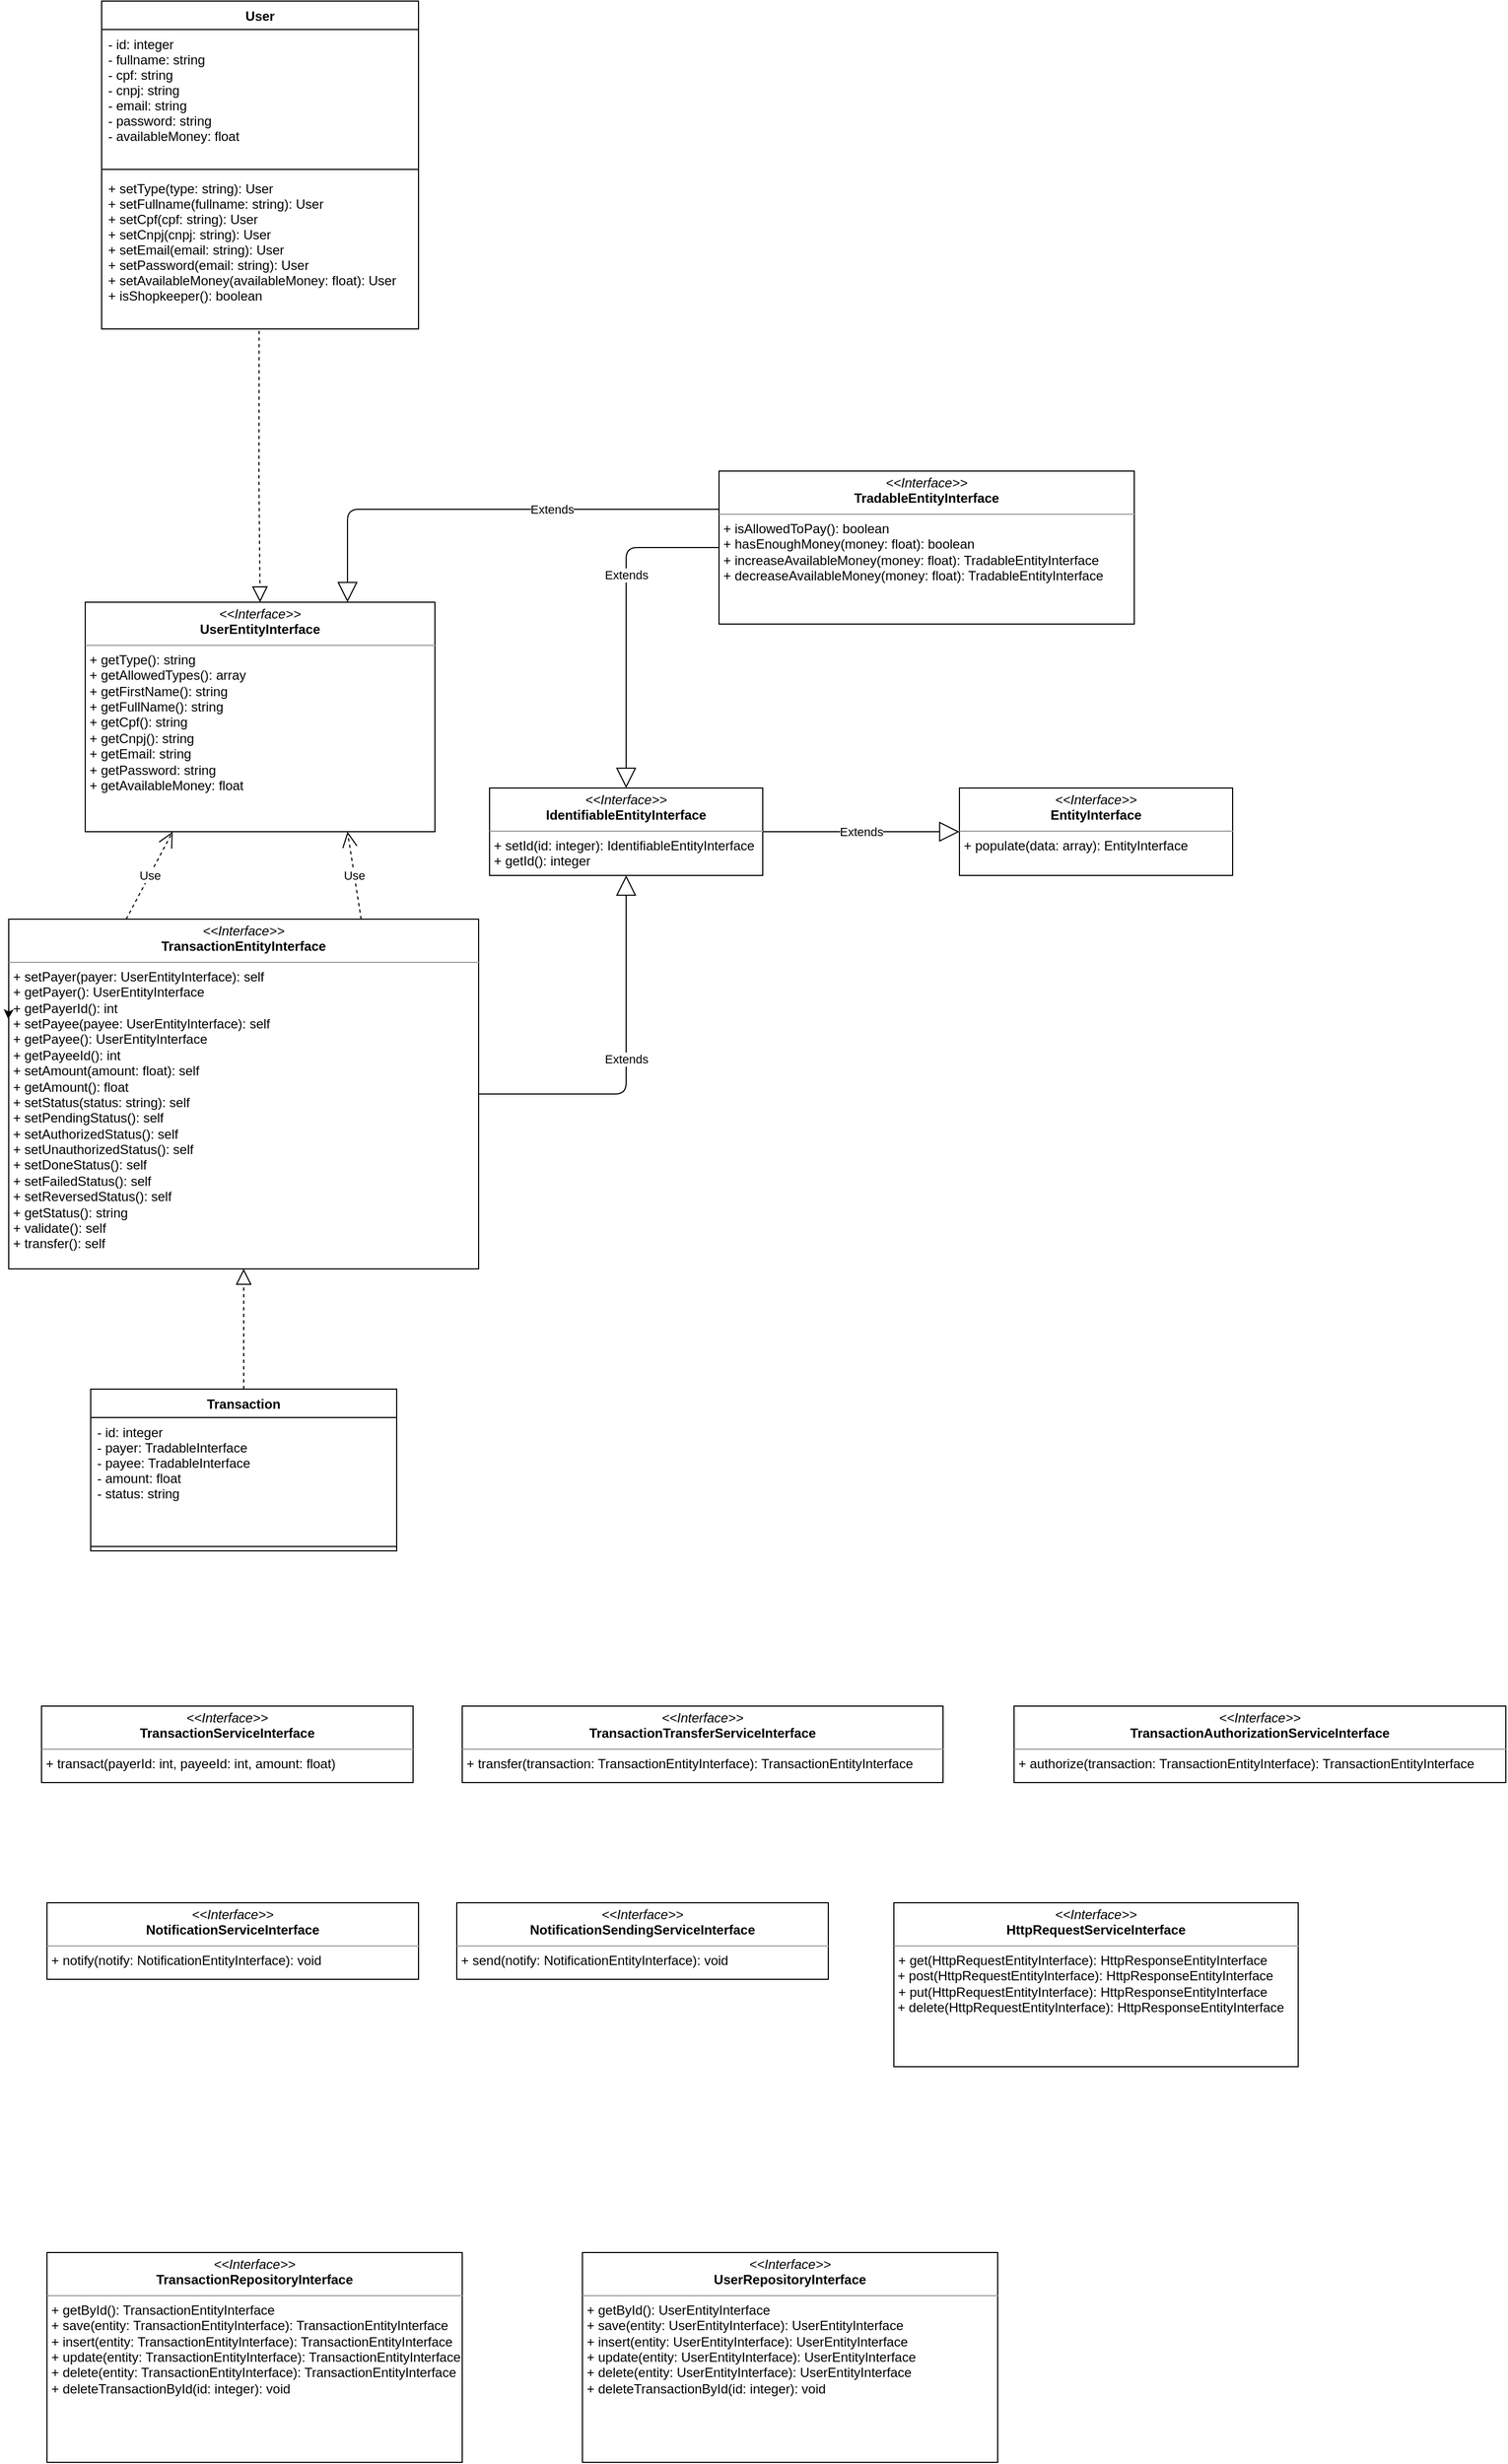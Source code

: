 <mxfile>
    <diagram id="RCGsurnnMzCVNdreqjnM" name="Page-1">
        <mxGraphModel dx="1626" dy="705" grid="1" gridSize="10" guides="1" tooltips="1" connect="1" arrows="1" fold="1" page="1" pageScale="1" pageWidth="827" pageHeight="1169" math="0" shadow="0">
            <root>
                <mxCell id="0"/>
                <mxCell id="1" parent="0"/>
                <mxCell id="2" value="User" style="swimlane;fontStyle=1;align=center;verticalAlign=top;childLayout=stackLayout;horizontal=1;startSize=26;horizontalStack=0;resizeParent=1;resizeParentMax=0;resizeLast=0;collapsible=1;marginBottom=0;" parent="1" vertex="1">
                    <mxGeometry x="175" y="220" width="290" height="300" as="geometry"/>
                </mxCell>
                <mxCell id="3" value="- id: integer&#10;- fullname: string&#10;- cpf: string&#10;- cnpj: string&#10;- email: string&#10;- password: string&#10;- availableMoney: float" style="text;strokeColor=none;fillColor=none;align=left;verticalAlign=top;spacingLeft=4;spacingRight=4;overflow=hidden;rotatable=0;points=[[0,0.5],[1,0.5]];portConstraint=eastwest;" parent="2" vertex="1">
                    <mxGeometry y="26" width="290" height="124" as="geometry"/>
                </mxCell>
                <mxCell id="4" value="" style="line;strokeWidth=1;fillColor=none;align=left;verticalAlign=middle;spacingTop=-1;spacingLeft=3;spacingRight=3;rotatable=0;labelPosition=right;points=[];portConstraint=eastwest;" parent="2" vertex="1">
                    <mxGeometry y="150" width="290" height="8" as="geometry"/>
                </mxCell>
                <mxCell id="5" value="+ setType(type: string): User&#10;+ setFullname(fullname: string): User&#10;+ setCpf(cpf: string): User&#10;+ setCnpj(cnpj: string): User&#10;+ setEmail(email: string): User&#10;+ setPassword(email: string): User&#10;+ setAvailableMoney(availableMoney: float): User&#10;+ isShopkeeper(): boolean" style="text;strokeColor=none;fillColor=none;align=left;verticalAlign=top;spacingLeft=4;spacingRight=4;overflow=hidden;rotatable=0;points=[[0,0.5],[1,0.5]];portConstraint=eastwest;" parent="2" vertex="1">
                    <mxGeometry y="158" width="290" height="142" as="geometry"/>
                </mxCell>
                <mxCell id="6" value="Transaction" style="swimlane;fontStyle=1;align=center;verticalAlign=top;childLayout=stackLayout;horizontal=1;startSize=26;horizontalStack=0;resizeParent=1;resizeParentMax=0;resizeLast=0;collapsible=1;marginBottom=0;" parent="1" vertex="1">
                    <mxGeometry x="165" y="1490" width="280" height="148" as="geometry"/>
                </mxCell>
                <mxCell id="7" value="- id: integer&#10;- payer: TradableInterface&#10;- payee: TradableInterface&#10;- amount: float&#10;- status: string" style="text;strokeColor=none;fillColor=none;align=left;verticalAlign=top;spacingLeft=4;spacingRight=4;overflow=hidden;rotatable=0;points=[[0,0.5],[1,0.5]];portConstraint=eastwest;" parent="6" vertex="1">
                    <mxGeometry y="26" width="280" height="114" as="geometry"/>
                </mxCell>
                <mxCell id="8" value="" style="line;strokeWidth=1;fillColor=none;align=left;verticalAlign=middle;spacingTop=-1;spacingLeft=3;spacingRight=3;rotatable=0;labelPosition=right;points=[];portConstraint=eastwest;" parent="6" vertex="1">
                    <mxGeometry y="140" width="280" height="8" as="geometry"/>
                </mxCell>
                <mxCell id="10" value="&lt;p style=&quot;margin: 0px ; margin-top: 4px ; text-align: center&quot;&gt;&lt;i&gt;&amp;lt;&amp;lt;Interface&amp;gt;&amp;gt;&lt;/i&gt;&lt;br&gt;&lt;b&gt;TradableEntityInterface&lt;/b&gt;&lt;/p&gt;&lt;hr size=&quot;1&quot;&gt;&lt;p style=&quot;margin: 0px ; margin-left: 4px&quot;&gt;+ isAllowedToPay(): boolean&lt;br&gt;+ hasEnoughMoney(money: float): boolean&lt;/p&gt;&lt;p style=&quot;margin: 0px ; margin-left: 4px&quot;&gt;+ increaseAvailableMoney(money: float): TradableEntityInterface&lt;/p&gt;&lt;p style=&quot;margin: 0px ; margin-left: 4px&quot;&gt;+ decreaseAvailableMoney(money: float): TradableEntityInterface&lt;/p&gt;" style="verticalAlign=top;align=left;overflow=fill;fontSize=12;fontFamily=Helvetica;html=1;" parent="1" vertex="1">
                    <mxGeometry x="740" y="650" width="380" height="140" as="geometry"/>
                </mxCell>
                <mxCell id="11" value="" style="endArrow=block;dashed=1;endFill=0;endSize=12;html=1;entryX=0.5;entryY=0;entryDx=0;entryDy=0;exitX=0.497;exitY=1.012;exitDx=0;exitDy=0;exitPerimeter=0;" parent="1" source="5" target="44" edge="1">
                    <mxGeometry width="160" relative="1" as="geometry">
                        <mxPoint x="310" y="600" as="sourcePoint"/>
                        <mxPoint x="325" y="770" as="targetPoint"/>
                        <Array as="points">
                            <mxPoint x="319" y="660"/>
                        </Array>
                    </mxGeometry>
                </mxCell>
                <mxCell id="12" value="&lt;p style=&quot;margin: 0px ; margin-top: 4px ; text-align: center&quot;&gt;&lt;i&gt;&amp;lt;&amp;lt;Interface&amp;gt;&amp;gt;&lt;/i&gt;&lt;br&gt;&lt;b&gt;TransactionEntityInterface&lt;/b&gt;&lt;/p&gt;&lt;hr size=&quot;1&quot;&gt;&lt;p style=&quot;margin: 0px ; margin-left: 4px&quot;&gt;+ setPayer(payer: UserEntityInterface): self&lt;br&gt;+ getPayer(): UserEntityInterface&lt;/p&gt;&lt;p style=&quot;margin: 0px ; margin-left: 4px&quot;&gt;+ getPayerId(): int&lt;/p&gt;&lt;p style=&quot;margin: 0px ; margin-left: 4px&quot;&gt;+ setPayee(payee: UserEntityInterface): self&lt;/p&gt;&lt;p style=&quot;margin: 0px ; margin-left: 4px&quot;&gt;+ getPayee(): UserEntityInterface&lt;/p&gt;&lt;p style=&quot;margin: 0px ; margin-left: 4px&quot;&gt;+ getPayeeId(): int&lt;/p&gt;&lt;p style=&quot;margin: 0px ; margin-left: 4px&quot;&gt;+ setAmount(amount: float): self&lt;/p&gt;&lt;p style=&quot;margin: 0px ; margin-left: 4px&quot;&gt;+ getAmount(): float&lt;/p&gt;&lt;p style=&quot;margin: 0px ; margin-left: 4px&quot;&gt;+ setStatus(status: string): self&lt;/p&gt;&lt;p style=&quot;margin: 0px 0px 0px 4px&quot;&gt;+ setPendingStatus(): self&lt;/p&gt;&lt;p style=&quot;margin: 0px 0px 0px 4px&quot;&gt;+ setAuthorizedStatus(): self&lt;/p&gt;&lt;p style=&quot;margin: 0px 0px 0px 4px&quot;&gt;+ setUnauthorizedStatus(): self&lt;/p&gt;&lt;p style=&quot;margin: 0px 0px 0px 4px&quot;&gt;+ setDoneStatus(): self&lt;/p&gt;&lt;p style=&quot;margin: 0px 0px 0px 4px&quot;&gt;+ setFailedStatus(): self&lt;/p&gt;&lt;p style=&quot;margin: 0px 0px 0px 4px&quot;&gt;+ setReversedStatus(): self&lt;/p&gt;&lt;p style=&quot;margin: 0px 0px 0px 4px&quot;&gt;+ getStatus(): string&lt;/p&gt;&lt;p style=&quot;margin: 0px 0px 0px 4px&quot;&gt;+ validate(): self&lt;/p&gt;&lt;p style=&quot;margin: 0px 0px 0px 4px&quot;&gt;+ transfer(): self&lt;/p&gt;&lt;p style=&quot;margin: 0px ; margin-left: 4px&quot;&gt;&lt;br&gt;&lt;/p&gt;&lt;p style=&quot;margin: 0px ; margin-left: 4px&quot;&gt;&lt;br&gt;&lt;/p&gt;" style="verticalAlign=top;align=left;overflow=fill;fontSize=12;fontFamily=Helvetica;html=1;" parent="1" vertex="1">
                    <mxGeometry x="90" y="1060" width="430" height="320" as="geometry"/>
                </mxCell>
                <mxCell id="13" value="" style="endArrow=block;dashed=1;endFill=0;endSize=12;html=1;exitX=0.5;exitY=0;exitDx=0;exitDy=0;entryX=0.5;entryY=1;entryDx=0;entryDy=0;" parent="1" source="6" target="12" edge="1">
                    <mxGeometry width="160" relative="1" as="geometry">
                        <mxPoint x="287.48" y="1270" as="sourcePoint"/>
                        <mxPoint x="342.52" y="1483.95" as="targetPoint"/>
                        <Array as="points"/>
                    </mxGeometry>
                </mxCell>
                <mxCell id="14" value="Use" style="endArrow=open;endSize=12;dashed=1;html=1;exitX=0.25;exitY=0;exitDx=0;exitDy=0;entryX=0.25;entryY=1;entryDx=0;entryDy=0;" parent="1" source="12" target="44" edge="1">
                    <mxGeometry width="160" relative="1" as="geometry">
                        <mxPoint x="220" y="1030" as="sourcePoint"/>
                        <mxPoint x="510" y="1070" as="targetPoint"/>
                    </mxGeometry>
                </mxCell>
                <mxCell id="15" value="&lt;p style=&quot;margin: 0px ; margin-top: 4px ; text-align: center&quot;&gt;&lt;i&gt;&amp;lt;&amp;lt;Interface&amp;gt;&amp;gt;&lt;/i&gt;&lt;br&gt;&lt;b&gt;EntityInterface&lt;/b&gt;&lt;/p&gt;&lt;hr size=&quot;1&quot;&gt;&lt;p style=&quot;margin: 0px ; margin-left: 4px&quot;&gt;+ populate(data: array): EntityInterface&lt;br&gt;&lt;/p&gt;" style="verticalAlign=top;align=left;overflow=fill;fontSize=12;fontFamily=Helvetica;html=1;" parent="1" vertex="1">
                    <mxGeometry x="960" y="940" width="250" height="80" as="geometry"/>
                </mxCell>
                <mxCell id="18" value="Extends" style="endArrow=block;endSize=16;endFill=0;html=1;entryX=0.5;entryY=1;entryDx=0;entryDy=0;exitX=1;exitY=0.5;exitDx=0;exitDy=0;" parent="1" source="12" target="21" edge="1">
                    <mxGeometry width="160" relative="1" as="geometry">
                        <mxPoint x="260" y="1070" as="sourcePoint"/>
                        <mxPoint x="420" y="1070" as="targetPoint"/>
                        <Array as="points">
                            <mxPoint x="655" y="1220"/>
                        </Array>
                    </mxGeometry>
                </mxCell>
                <mxCell id="19" value="Extends" style="endArrow=block;endSize=16;endFill=0;html=1;entryX=0.5;entryY=0;entryDx=0;entryDy=0;exitX=0;exitY=0.5;exitDx=0;exitDy=0;" parent="1" source="10" target="21" edge="1">
                    <mxGeometry x="-0.279" width="160" relative="1" as="geometry">
                        <mxPoint x="510" y="780" as="sourcePoint"/>
                        <mxPoint x="615" y="630" as="targetPoint"/>
                        <Array as="points">
                            <mxPoint x="655" y="720"/>
                        </Array>
                        <mxPoint as="offset"/>
                    </mxGeometry>
                </mxCell>
                <mxCell id="21" value="&lt;p style=&quot;margin: 0px ; margin-top: 4px ; text-align: center&quot;&gt;&lt;i&gt;&amp;lt;&amp;lt;Interface&amp;gt;&amp;gt;&lt;/i&gt;&lt;br&gt;&lt;b&gt;IdentifiableEntityInterface&lt;/b&gt;&lt;/p&gt;&lt;hr size=&quot;1&quot;&gt;&lt;p style=&quot;margin: 0px ; margin-left: 4px&quot;&gt;+ setId(id: integer): IdentifiableEntityInterface&lt;br&gt;&lt;/p&gt;&lt;p style=&quot;margin: 0px ; margin-left: 4px&quot;&gt;+ getId(): integer&lt;/p&gt;" style="verticalAlign=top;align=left;overflow=fill;fontSize=12;fontFamily=Helvetica;html=1;" parent="1" vertex="1">
                    <mxGeometry x="530" y="940" width="250" height="80" as="geometry"/>
                </mxCell>
                <mxCell id="22" value="Extends" style="endArrow=block;endSize=16;endFill=0;html=1;exitX=1;exitY=0.5;exitDx=0;exitDy=0;entryX=0;entryY=0.5;entryDx=0;entryDy=0;" parent="1" source="21" target="15" edge="1">
                    <mxGeometry width="160" relative="1" as="geometry">
                        <mxPoint x="430" y="1070" as="sourcePoint"/>
                        <mxPoint x="910" y="870" as="targetPoint"/>
                        <Array as="points"/>
                    </mxGeometry>
                </mxCell>
                <mxCell id="23" value="Use" style="endArrow=open;endSize=12;dashed=1;html=1;exitX=0.75;exitY=0;exitDx=0;exitDy=0;entryX=0.75;entryY=1;entryDx=0;entryDy=0;" parent="1" source="12" target="44" edge="1">
                    <mxGeometry width="160" relative="1" as="geometry">
                        <mxPoint x="352.5" y="1120" as="sourcePoint"/>
                        <mxPoint x="350" y="900" as="targetPoint"/>
                    </mxGeometry>
                </mxCell>
                <mxCell id="27" style="edgeStyle=none;html=1;exitX=0;exitY=0.25;exitDx=0;exitDy=0;entryX=-0.001;entryY=0.286;entryDx=0;entryDy=0;entryPerimeter=0;" parent="1" source="12" target="12" edge="1">
                    <mxGeometry relative="1" as="geometry"/>
                </mxCell>
                <mxCell id="35" value="&lt;p style=&quot;margin: 0px ; margin-top: 4px ; text-align: center&quot;&gt;&lt;i&gt;&amp;lt;&amp;lt;Interface&amp;gt;&amp;gt;&lt;/i&gt;&lt;br&gt;&lt;b&gt;TransactionServiceInterface&lt;/b&gt;&lt;/p&gt;&lt;hr size=&quot;1&quot;&gt;&lt;p style=&quot;margin: 0px ; margin-left: 4px&quot;&gt;+ transact(payerId: int, payeeId: int, amount: float)&lt;/p&gt;" style="verticalAlign=top;align=left;overflow=fill;fontSize=12;fontFamily=Helvetica;html=1;" parent="1" vertex="1">
                    <mxGeometry x="120" y="1780" width="340" height="70" as="geometry"/>
                </mxCell>
                <mxCell id="36" value="&lt;p style=&quot;margin: 0px ; margin-top: 4px ; text-align: center&quot;&gt;&lt;i&gt;&amp;lt;&amp;lt;Interface&amp;gt;&amp;gt;&lt;/i&gt;&lt;br&gt;&lt;b&gt;TransactionAuthorizationServiceInterface&lt;/b&gt;&lt;/p&gt;&lt;hr size=&quot;1&quot;&gt;&lt;p style=&quot;margin: 0px ; margin-left: 4px&quot;&gt;+ authorize(transaction: TransactionEntityInterface): TransactionEntityInterface&lt;/p&gt;" style="verticalAlign=top;align=left;overflow=fill;fontSize=12;fontFamily=Helvetica;html=1;" parent="1" vertex="1">
                    <mxGeometry x="1010" y="1780" width="450" height="70" as="geometry"/>
                </mxCell>
                <mxCell id="37" value="&lt;p style=&quot;margin: 0px ; margin-top: 4px ; text-align: center&quot;&gt;&lt;i&gt;&amp;lt;&amp;lt;Interface&amp;gt;&amp;gt;&lt;/i&gt;&lt;br&gt;&lt;b&gt;HttpRequestServiceInterface&lt;/b&gt;&lt;/p&gt;&lt;hr size=&quot;1&quot;&gt;&lt;p style=&quot;margin: 0px ; margin-left: 4px&quot;&gt;+ get(HttpRequestEntityInterface): HttpResponseEntityInterface&lt;/p&gt;&amp;nbsp;+ post(HttpRequestEntityInterface): HttpResponseEntityInterface&lt;p style=&quot;margin: 0px ; margin-left: 4px&quot;&gt;+ put(HttpRequestEntityInterface): HttpResponseEntityInterface&lt;span&gt;&amp;nbsp;&lt;/span&gt;&lt;/p&gt;&amp;nbsp;+ delete(HttpRequestEntityInterface): HttpResponseEntityInterface" style="verticalAlign=top;align=left;overflow=fill;fontSize=12;fontFamily=Helvetica;html=1;" parent="1" vertex="1">
                    <mxGeometry x="900" y="1960" width="370" height="150" as="geometry"/>
                </mxCell>
                <mxCell id="38" value="&lt;p style=&quot;margin: 0px ; margin-top: 4px ; text-align: center&quot;&gt;&lt;i&gt;&amp;lt;&amp;lt;Interface&amp;gt;&amp;gt;&lt;/i&gt;&lt;br&gt;&lt;b&gt;TransactionRepositoryInterface&lt;/b&gt;&lt;/p&gt;&lt;hr size=&quot;1&quot;&gt;&lt;p style=&quot;margin: 0px ; margin-left: 4px&quot;&gt;&lt;span&gt;+ getById(): TransactionEntityInterface&lt;/span&gt;&lt;br&gt;&lt;/p&gt;&lt;p style=&quot;margin: 0px 0px 0px 4px&quot;&gt;+ save(entity: TransactionEntityInterface): TransactionEntityInterface&lt;/p&gt;&lt;p style=&quot;margin: 0px 0px 0px 4px&quot;&gt;+ insert(entity: TransactionEntityInterface): TransactionEntityInterface&lt;/p&gt;&lt;p style=&quot;margin: 0px 0px 0px 4px&quot;&gt;+ update(entity: TransactionEntityInterface): TransactionEntityInterface&lt;/p&gt;&lt;p style=&quot;margin: 0px 0px 0px 4px&quot;&gt;+ delete(entity: TransactionEntityInterface): TransactionEntityInterface&lt;/p&gt;&lt;p style=&quot;margin: 0px 0px 0px 4px&quot;&gt;+ deleteTransactionById(id: integer): void&lt;/p&gt;" style="verticalAlign=top;align=left;overflow=fill;fontSize=12;fontFamily=Helvetica;html=1;" parent="1" vertex="1">
                    <mxGeometry x="125" y="2280" width="380" height="192" as="geometry"/>
                </mxCell>
                <mxCell id="43" value="&lt;p style=&quot;margin: 0px ; margin-top: 4px ; text-align: center&quot;&gt;&lt;i&gt;&amp;lt;&amp;lt;Interface&amp;gt;&amp;gt;&lt;/i&gt;&lt;br&gt;&lt;b&gt;UserRepositoryInterface&lt;/b&gt;&lt;/p&gt;&lt;hr size=&quot;1&quot;&gt;&lt;p style=&quot;margin: 0px ; margin-left: 4px&quot;&gt;&lt;span&gt;+ getById(): UserEntityInterface&lt;/span&gt;&lt;br&gt;&lt;/p&gt;&lt;p style=&quot;margin: 0px 0px 0px 4px&quot;&gt;+ save(entity: UserEntityInterface): UserEntityInterface&lt;/p&gt;&lt;p style=&quot;margin: 0px 0px 0px 4px&quot;&gt;+ insert(entity: UserEntityInterface): UserEntityInterface&lt;/p&gt;&lt;p style=&quot;margin: 0px 0px 0px 4px&quot;&gt;+ update(entity: UserEntityInterface): UserEntityInterface&lt;/p&gt;&lt;p style=&quot;margin: 0px 0px 0px 4px&quot;&gt;+ delete(entity: UserEntityInterface): UserEntityInterface&lt;/p&gt;&lt;p style=&quot;margin: 0px 0px 0px 4px&quot;&gt;+ deleteTransactionById(id: integer): void&lt;/p&gt;" style="verticalAlign=top;align=left;overflow=fill;fontSize=12;fontFamily=Helvetica;html=1;" parent="1" vertex="1">
                    <mxGeometry x="615" y="2280" width="380" height="192" as="geometry"/>
                </mxCell>
                <mxCell id="44" value="&lt;p style=&quot;margin: 0px ; margin-top: 4px ; text-align: center&quot;&gt;&lt;i&gt;&amp;lt;&amp;lt;Interface&amp;gt;&amp;gt;&lt;/i&gt;&lt;br&gt;&lt;b&gt;UserEntityInterface&lt;/b&gt;&lt;/p&gt;&lt;hr size=&quot;1&quot;&gt;&lt;p style=&quot;margin: 0px ; margin-left: 4px&quot;&gt;+ getType(): string&lt;br&gt;+ getAllowedTypes(): array&lt;/p&gt;&lt;p style=&quot;margin: 0px ; margin-left: 4px&quot;&gt;+ getFirstName(): string&lt;/p&gt;&lt;p style=&quot;margin: 0px ; margin-left: 4px&quot;&gt;+ getFullName(): string&lt;/p&gt;&lt;p style=&quot;margin: 0px ; margin-left: 4px&quot;&gt;+ getCpf(): string&lt;/p&gt;&lt;p style=&quot;margin: 0px ; margin-left: 4px&quot;&gt;+ getCnpj(): string&lt;/p&gt;&lt;p style=&quot;margin: 0px ; margin-left: 4px&quot;&gt;+ getEmail: string&lt;/p&gt;&lt;p style=&quot;margin: 0px ; margin-left: 4px&quot;&gt;+ getPassword: string&lt;/p&gt;&lt;p style=&quot;margin: 0px ; margin-left: 4px&quot;&gt;+ getAvailableMoney: float&lt;/p&gt;" style="verticalAlign=top;align=left;overflow=fill;fontSize=12;fontFamily=Helvetica;html=1;" vertex="1" parent="1">
                    <mxGeometry x="160" y="770" width="320" height="210" as="geometry"/>
                </mxCell>
                <mxCell id="45" value="Extends" style="endArrow=block;endSize=16;endFill=0;html=1;entryX=0.75;entryY=0;entryDx=0;entryDy=0;exitX=0;exitY=0.25;exitDx=0;exitDy=0;" edge="1" parent="1" source="10" target="44">
                    <mxGeometry x="-0.279" width="160" relative="1" as="geometry">
                        <mxPoint x="765" y="430" as="sourcePoint"/>
                        <mxPoint x="680" y="650" as="targetPoint"/>
                        <Array as="points">
                            <mxPoint x="400" y="685"/>
                        </Array>
                        <mxPoint as="offset"/>
                    </mxGeometry>
                </mxCell>
                <mxCell id="46" value="&lt;p style=&quot;margin: 0px ; margin-top: 4px ; text-align: center&quot;&gt;&lt;i&gt;&amp;lt;&amp;lt;Interface&amp;gt;&amp;gt;&lt;/i&gt;&lt;br&gt;&lt;b&gt;NotificationServiceInterface&lt;/b&gt;&lt;/p&gt;&lt;hr size=&quot;1&quot;&gt;&lt;p style=&quot;margin: 0px ; margin-left: 4px&quot;&gt;+ notify(notify: NotificationEntityInterface): void&lt;/p&gt;" style="verticalAlign=top;align=left;overflow=fill;fontSize=12;fontFamily=Helvetica;html=1;" vertex="1" parent="1">
                    <mxGeometry x="125" y="1960" width="340" height="70" as="geometry"/>
                </mxCell>
                <mxCell id="47" value="&lt;p style=&quot;margin: 0px ; margin-top: 4px ; text-align: center&quot;&gt;&lt;i&gt;&amp;lt;&amp;lt;Interface&amp;gt;&amp;gt;&lt;/i&gt;&lt;br&gt;&lt;b&gt;TransactionTransferServiceInterface&lt;/b&gt;&lt;/p&gt;&lt;hr size=&quot;1&quot;&gt;&lt;p style=&quot;margin: 0px ; margin-left: 4px&quot;&gt;+ transfer(transaction: TransactionEntityInterface): TransactionEntityInterface&lt;/p&gt;" style="verticalAlign=top;align=left;overflow=fill;fontSize=12;fontFamily=Helvetica;html=1;" vertex="1" parent="1">
                    <mxGeometry x="505" y="1780" width="440" height="70" as="geometry"/>
                </mxCell>
                <mxCell id="48" value="&lt;p style=&quot;margin: 0px ; margin-top: 4px ; text-align: center&quot;&gt;&lt;i&gt;&amp;lt;&amp;lt;Interface&amp;gt;&amp;gt;&lt;/i&gt;&lt;br&gt;&lt;b&gt;NotificationSendingServiceInterface&lt;/b&gt;&lt;/p&gt;&lt;hr size=&quot;1&quot;&gt;&lt;p style=&quot;margin: 0px ; margin-left: 4px&quot;&gt;+ send(notify: NotificationEntityInterface): void&lt;/p&gt;" style="verticalAlign=top;align=left;overflow=fill;fontSize=12;fontFamily=Helvetica;html=1;" vertex="1" parent="1">
                    <mxGeometry x="500" y="1960" width="340" height="70" as="geometry"/>
                </mxCell>
            </root>
        </mxGraphModel>
    </diagram>
</mxfile>